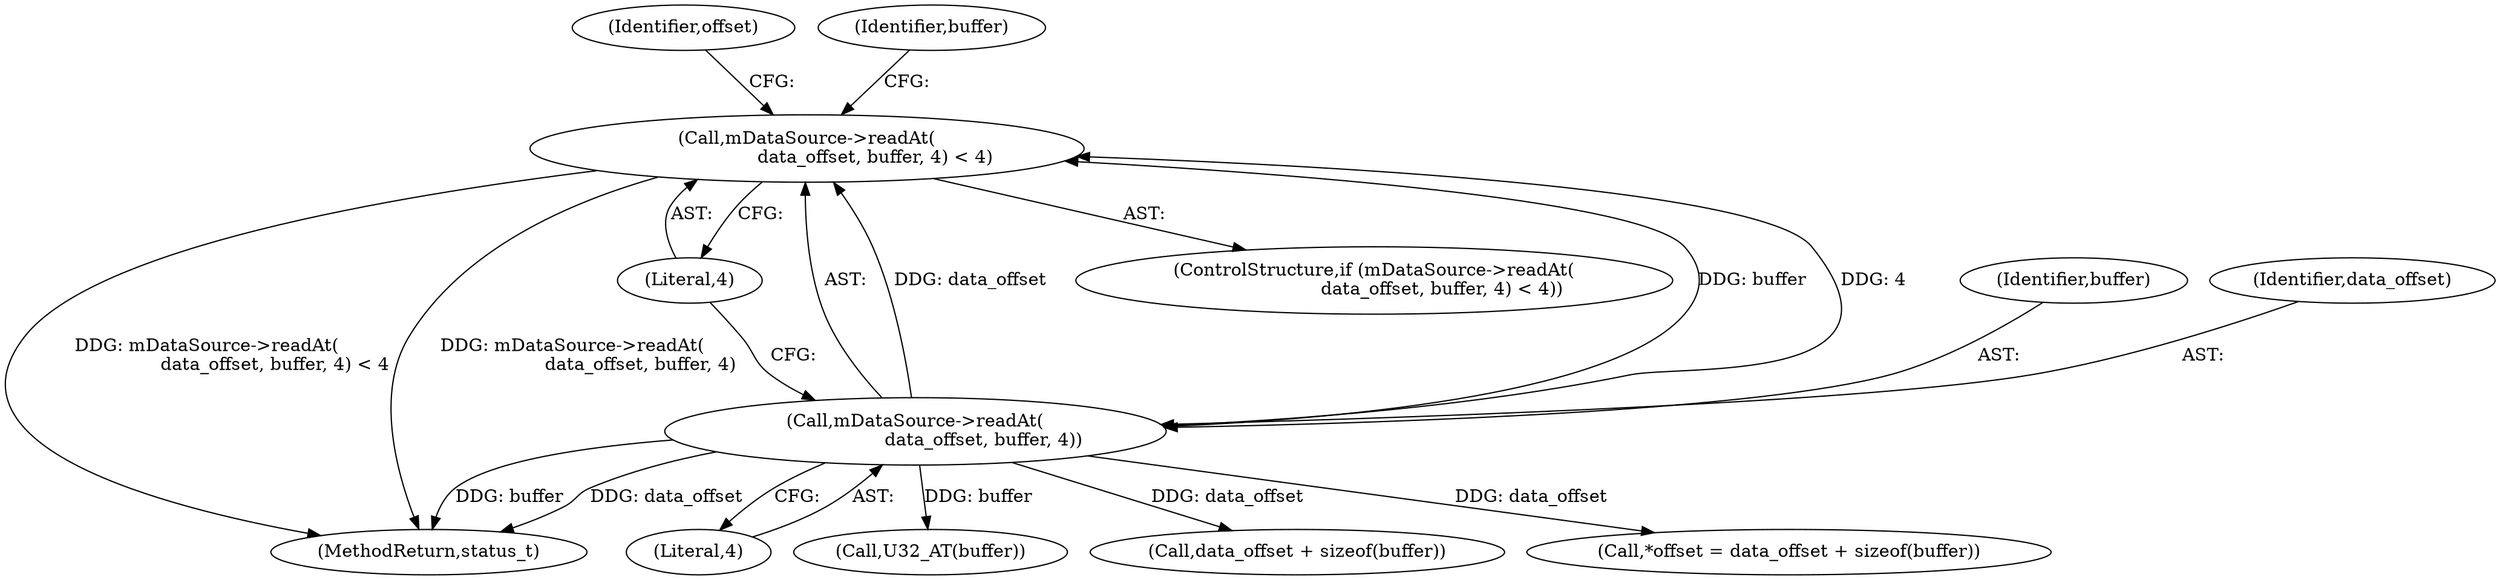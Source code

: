 digraph "0_Android_2674a7218eaa3c87f2ee26d26da5b9170e10f859@API" {
"1002241" [label="(Call,mDataSource->readAt(\n                        data_offset, buffer, 4) < 4)"];
"1002242" [label="(Call,mDataSource->readAt(\n                        data_offset, buffer, 4))"];
"1002246" [label="(Literal,4)"];
"1002241" [label="(Call,mDataSource->readAt(\n                        data_offset, buffer, 4) < 4)"];
"1002244" [label="(Identifier,buffer)"];
"1002250" [label="(Identifier,offset)"];
"1002243" [label="(Identifier,data_offset)"];
"1002257" [label="(Identifier,buffer)"];
"1002273" [label="(Call,*offset = data_offset + sizeof(buffer))"];
"1002245" [label="(Literal,4)"];
"1002927" [label="(MethodReturn,status_t)"];
"1002256" [label="(Call,U32_AT(buffer))"];
"1002240" [label="(ControlStructure,if (mDataSource->readAt(\n                        data_offset, buffer, 4) < 4))"];
"1002242" [label="(Call,mDataSource->readAt(\n                        data_offset, buffer, 4))"];
"1002276" [label="(Call,data_offset + sizeof(buffer))"];
"1002241" -> "1002240"  [label="AST: "];
"1002241" -> "1002246"  [label="CFG: "];
"1002242" -> "1002241"  [label="AST: "];
"1002246" -> "1002241"  [label="AST: "];
"1002250" -> "1002241"  [label="CFG: "];
"1002257" -> "1002241"  [label="CFG: "];
"1002241" -> "1002927"  [label="DDG: mDataSource->readAt(\n                        data_offset, buffer, 4)"];
"1002241" -> "1002927"  [label="DDG: mDataSource->readAt(\n                        data_offset, buffer, 4) < 4"];
"1002242" -> "1002241"  [label="DDG: data_offset"];
"1002242" -> "1002241"  [label="DDG: buffer"];
"1002242" -> "1002241"  [label="DDG: 4"];
"1002242" -> "1002245"  [label="CFG: "];
"1002243" -> "1002242"  [label="AST: "];
"1002244" -> "1002242"  [label="AST: "];
"1002245" -> "1002242"  [label="AST: "];
"1002246" -> "1002242"  [label="CFG: "];
"1002242" -> "1002927"  [label="DDG: buffer"];
"1002242" -> "1002927"  [label="DDG: data_offset"];
"1002242" -> "1002256"  [label="DDG: buffer"];
"1002242" -> "1002273"  [label="DDG: data_offset"];
"1002242" -> "1002276"  [label="DDG: data_offset"];
}

